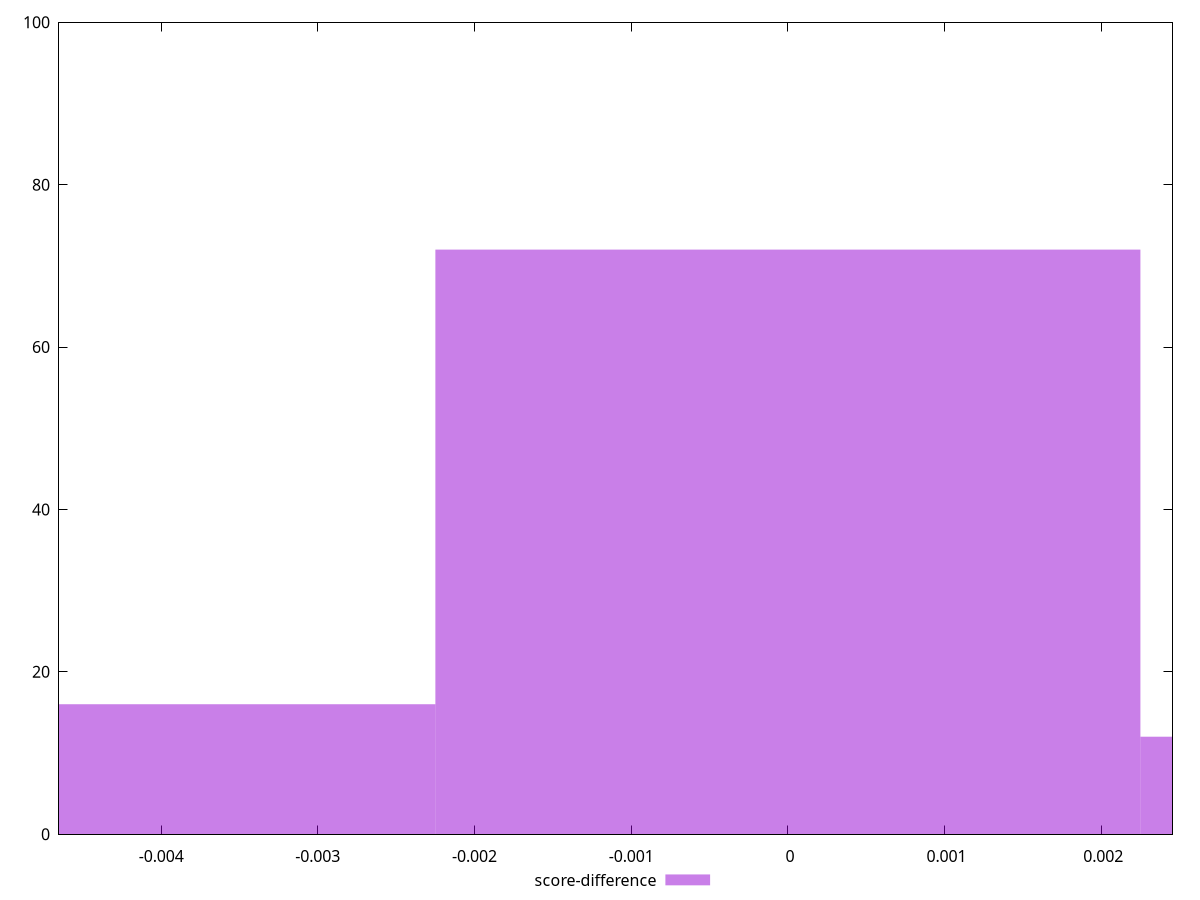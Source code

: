 reset

$scoreDifference <<EOF
0 72
-0.004499423039958168 16
0.004499423039958168 12
EOF

set key outside below
set boxwidth 0.004499423039958168
set xrange [-0.004651781412207678:0.0024545389728116707]
set yrange [0:100]
set trange [0:100]
set style fill transparent solid 0.5 noborder
set terminal svg size 640, 490 enhanced background rgb 'white'
set output "reprap/cumulative-layout-shift/samples/pages+cached+noadtech/score-difference/histogram.svg"

plot $scoreDifference title "score-difference" with boxes

reset
